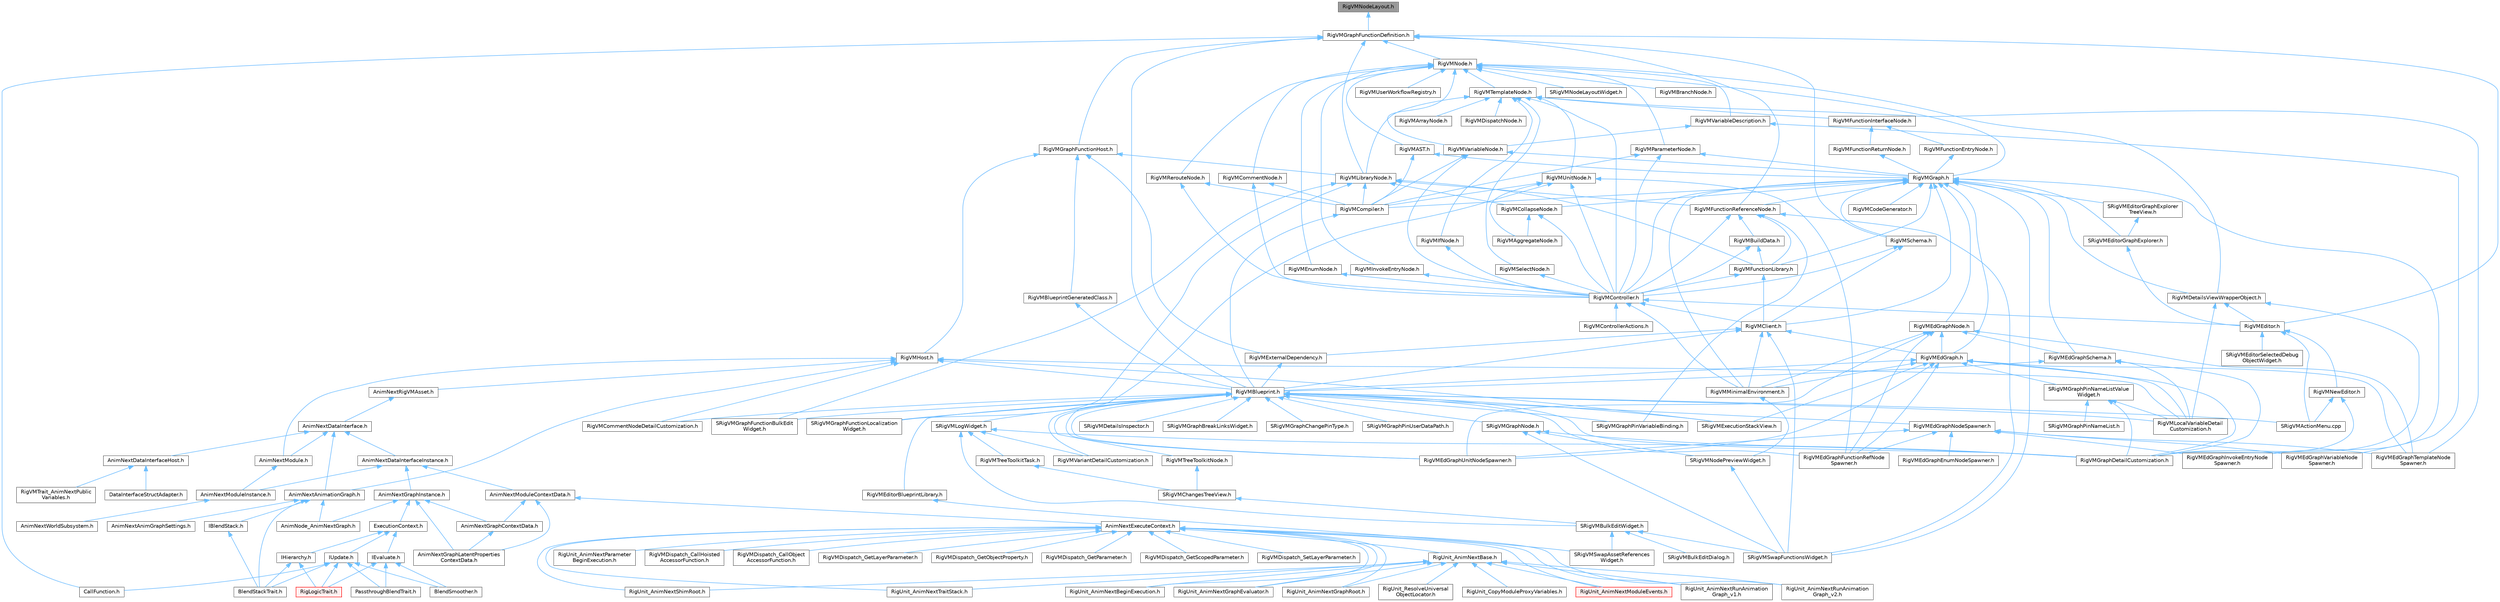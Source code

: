 digraph "RigVMNodeLayout.h"
{
 // INTERACTIVE_SVG=YES
 // LATEX_PDF_SIZE
  bgcolor="transparent";
  edge [fontname=Helvetica,fontsize=10,labelfontname=Helvetica,labelfontsize=10];
  node [fontname=Helvetica,fontsize=10,shape=box,height=0.2,width=0.4];
  Node1 [id="Node000001",label="RigVMNodeLayout.h",height=0.2,width=0.4,color="gray40", fillcolor="grey60", style="filled", fontcolor="black",tooltip=" "];
  Node1 -> Node2 [id="edge1_Node000001_Node000002",dir="back",color="steelblue1",style="solid",tooltip=" "];
  Node2 [id="Node000002",label="RigVMGraphFunctionDefinition.h",height=0.2,width=0.4,color="grey40", fillcolor="white", style="filled",URL="$d1/db1/RigVMGraphFunctionDefinition_8h.html",tooltip=" "];
  Node2 -> Node3 [id="edge2_Node000002_Node000003",dir="back",color="steelblue1",style="solid",tooltip=" "];
  Node3 [id="Node000003",label="CallFunction.h",height=0.2,width=0.4,color="grey40", fillcolor="white", style="filled",URL="$d0/dcd/CallFunction_8h.html",tooltip=" "];
  Node2 -> Node4 [id="edge3_Node000002_Node000004",dir="back",color="steelblue1",style="solid",tooltip=" "];
  Node4 [id="Node000004",label="RigVMBlueprint.h",height=0.2,width=0.4,color="grey40", fillcolor="white", style="filled",URL="$df/d44/RigVMBlueprint_8h.html",tooltip=" "];
  Node4 -> Node5 [id="edge4_Node000004_Node000005",dir="back",color="steelblue1",style="solid",tooltip=" "];
  Node5 [id="Node000005",label="RigVMCommentNodeDetailCustomization.h",height=0.2,width=0.4,color="grey40", fillcolor="white", style="filled",URL="$de/ddb/RigVMCommentNodeDetailCustomization_8h.html",tooltip=" "];
  Node4 -> Node6 [id="edge5_Node000004_Node000006",dir="back",color="steelblue1",style="solid",tooltip=" "];
  Node6 [id="Node000006",label="RigVMEdGraphFunctionRefNode\lSpawner.h",height=0.2,width=0.4,color="grey40", fillcolor="white", style="filled",URL="$d3/d16/RigVMEdGraphFunctionRefNodeSpawner_8h.html",tooltip=" "];
  Node4 -> Node7 [id="edge6_Node000004_Node000007",dir="back",color="steelblue1",style="solid",tooltip=" "];
  Node7 [id="Node000007",label="RigVMEdGraphNodeSpawner.h",height=0.2,width=0.4,color="grey40", fillcolor="white", style="filled",URL="$d4/d8b/RigVMEdGraphNodeSpawner_8h.html",tooltip=" "];
  Node7 -> Node8 [id="edge7_Node000007_Node000008",dir="back",color="steelblue1",style="solid",tooltip=" "];
  Node8 [id="Node000008",label="RigVMEdGraphEnumNodeSpawner.h",height=0.2,width=0.4,color="grey40", fillcolor="white", style="filled",URL="$d3/dfd/RigVMEdGraphEnumNodeSpawner_8h.html",tooltip=" "];
  Node7 -> Node6 [id="edge8_Node000007_Node000006",dir="back",color="steelblue1",style="solid",tooltip=" "];
  Node7 -> Node9 [id="edge9_Node000007_Node000009",dir="back",color="steelblue1",style="solid",tooltip=" "];
  Node9 [id="Node000009",label="RigVMEdGraphInvokeEntryNode\lSpawner.h",height=0.2,width=0.4,color="grey40", fillcolor="white", style="filled",URL="$d9/de6/RigVMEdGraphInvokeEntryNodeSpawner_8h.html",tooltip=" "];
  Node7 -> Node10 [id="edge10_Node000007_Node000010",dir="back",color="steelblue1",style="solid",tooltip=" "];
  Node10 [id="Node000010",label="RigVMEdGraphTemplateNode\lSpawner.h",height=0.2,width=0.4,color="grey40", fillcolor="white", style="filled",URL="$d9/d6c/RigVMEdGraphTemplateNodeSpawner_8h.html",tooltip=" "];
  Node7 -> Node11 [id="edge11_Node000007_Node000011",dir="back",color="steelblue1",style="solid",tooltip=" "];
  Node11 [id="Node000011",label="RigVMEdGraphUnitNodeSpawner.h",height=0.2,width=0.4,color="grey40", fillcolor="white", style="filled",URL="$d3/d6b/RigVMEdGraphUnitNodeSpawner_8h.html",tooltip=" "];
  Node7 -> Node12 [id="edge12_Node000007_Node000012",dir="back",color="steelblue1",style="solid",tooltip=" "];
  Node12 [id="Node000012",label="RigVMEdGraphVariableNode\lSpawner.h",height=0.2,width=0.4,color="grey40", fillcolor="white", style="filled",URL="$d0/d83/RigVMEdGraphVariableNodeSpawner_8h.html",tooltip=" "];
  Node4 -> Node11 [id="edge13_Node000004_Node000011",dir="back",color="steelblue1",style="solid",tooltip=" "];
  Node4 -> Node13 [id="edge14_Node000004_Node000013",dir="back",color="steelblue1",style="solid",tooltip=" "];
  Node13 [id="Node000013",label="RigVMEditorBlueprintLibrary.h",height=0.2,width=0.4,color="grey40", fillcolor="white", style="filled",URL="$d9/d31/RigVMEditorBlueprintLibrary_8h.html",tooltip=" "];
  Node13 -> Node14 [id="edge15_Node000013_Node000014",dir="back",color="steelblue1",style="solid",tooltip=" "];
  Node14 [id="Node000014",label="SRigVMSwapAssetReferences\lWidget.h",height=0.2,width=0.4,color="grey40", fillcolor="white", style="filled",URL="$db/d3f/SRigVMSwapAssetReferencesWidget_8h.html",tooltip=" "];
  Node4 -> Node15 [id="edge16_Node000004_Node000015",dir="back",color="steelblue1",style="solid",tooltip=" "];
  Node15 [id="Node000015",label="RigVMGraphDetailCustomization.h",height=0.2,width=0.4,color="grey40", fillcolor="white", style="filled",URL="$da/d8c/RigVMGraphDetailCustomization_8h.html",tooltip=" "];
  Node4 -> Node16 [id="edge17_Node000004_Node000016",dir="back",color="steelblue1",style="solid",tooltip=" "];
  Node16 [id="Node000016",label="RigVMLocalVariableDetail\lCustomization.h",height=0.2,width=0.4,color="grey40", fillcolor="white", style="filled",URL="$de/de8/RigVMLocalVariableDetailCustomization_8h.html",tooltip=" "];
  Node4 -> Node17 [id="edge18_Node000004_Node000017",dir="back",color="steelblue1",style="solid",tooltip=" "];
  Node17 [id="Node000017",label="RigVMTreeToolkitNode.h",height=0.2,width=0.4,color="grey40", fillcolor="white", style="filled",URL="$dc/d84/RigVMTreeToolkitNode_8h.html",tooltip=" "];
  Node17 -> Node18 [id="edge19_Node000017_Node000018",dir="back",color="steelblue1",style="solid",tooltip=" "];
  Node18 [id="Node000018",label="SRigVMChangesTreeView.h",height=0.2,width=0.4,color="grey40", fillcolor="white", style="filled",URL="$dd/d83/SRigVMChangesTreeView_8h.html",tooltip=" "];
  Node18 -> Node19 [id="edge20_Node000018_Node000019",dir="back",color="steelblue1",style="solid",tooltip=" "];
  Node19 [id="Node000019",label="SRigVMBulkEditWidget.h",height=0.2,width=0.4,color="grey40", fillcolor="white", style="filled",URL="$d7/dab/SRigVMBulkEditWidget_8h.html",tooltip=" "];
  Node19 -> Node20 [id="edge21_Node000019_Node000020",dir="back",color="steelblue1",style="solid",tooltip=" "];
  Node20 [id="Node000020",label="SRigVMBulkEditDialog.h",height=0.2,width=0.4,color="grey40", fillcolor="white", style="filled",URL="$dd/d89/SRigVMBulkEditDialog_8h.html",tooltip=" "];
  Node19 -> Node14 [id="edge22_Node000019_Node000014",dir="back",color="steelblue1",style="solid",tooltip=" "];
  Node19 -> Node21 [id="edge23_Node000019_Node000021",dir="back",color="steelblue1",style="solid",tooltip=" "];
  Node21 [id="Node000021",label="SRigVMSwapFunctionsWidget.h",height=0.2,width=0.4,color="grey40", fillcolor="white", style="filled",URL="$d0/da2/SRigVMSwapFunctionsWidget_8h.html",tooltip=" "];
  Node4 -> Node22 [id="edge24_Node000004_Node000022",dir="back",color="steelblue1",style="solid",tooltip=" "];
  Node22 [id="Node000022",label="RigVMVariantDetailCustomization.h",height=0.2,width=0.4,color="grey40", fillcolor="white", style="filled",URL="$d2/db8/RigVMVariantDetailCustomization_8h.html",tooltip=" "];
  Node4 -> Node23 [id="edge25_Node000004_Node000023",dir="back",color="steelblue1",style="solid",tooltip=" "];
  Node23 [id="Node000023",label="SRigVMActionMenu.cpp",height=0.2,width=0.4,color="grey40", fillcolor="white", style="filled",URL="$dc/d4c/SRigVMActionMenu_8cpp.html",tooltip=" "];
  Node4 -> Node24 [id="edge26_Node000004_Node000024",dir="back",color="steelblue1",style="solid",tooltip=" "];
  Node24 [id="Node000024",label="SRigVMDetailsInspector.h",height=0.2,width=0.4,color="grey40", fillcolor="white", style="filled",URL="$df/dfb/SRigVMDetailsInspector_8h.html",tooltip=" "];
  Node4 -> Node25 [id="edge27_Node000004_Node000025",dir="back",color="steelblue1",style="solid",tooltip=" "];
  Node25 [id="Node000025",label="SRigVMExecutionStackView.h",height=0.2,width=0.4,color="grey40", fillcolor="white", style="filled",URL="$d9/d2b/SRigVMExecutionStackView_8h.html",tooltip=" "];
  Node4 -> Node26 [id="edge28_Node000004_Node000026",dir="back",color="steelblue1",style="solid",tooltip=" "];
  Node26 [id="Node000026",label="SRigVMGraphBreakLinksWidget.h",height=0.2,width=0.4,color="grey40", fillcolor="white", style="filled",URL="$d8/d4a/SRigVMGraphBreakLinksWidget_8h.html",tooltip=" "];
  Node4 -> Node27 [id="edge29_Node000004_Node000027",dir="back",color="steelblue1",style="solid",tooltip=" "];
  Node27 [id="Node000027",label="SRigVMGraphChangePinType.h",height=0.2,width=0.4,color="grey40", fillcolor="white", style="filled",URL="$d4/da7/SRigVMGraphChangePinType_8h.html",tooltip=" "];
  Node4 -> Node28 [id="edge30_Node000004_Node000028",dir="back",color="steelblue1",style="solid",tooltip=" "];
  Node28 [id="Node000028",label="SRigVMGraphFunctionBulkEdit\lWidget.h",height=0.2,width=0.4,color="grey40", fillcolor="white", style="filled",URL="$db/dbf/SRigVMGraphFunctionBulkEditWidget_8h.html",tooltip=" "];
  Node4 -> Node29 [id="edge31_Node000004_Node000029",dir="back",color="steelblue1",style="solid",tooltip=" "];
  Node29 [id="Node000029",label="SRigVMGraphFunctionLocalization\lWidget.h",height=0.2,width=0.4,color="grey40", fillcolor="white", style="filled",URL="$dd/d59/SRigVMGraphFunctionLocalizationWidget_8h.html",tooltip=" "];
  Node4 -> Node30 [id="edge32_Node000004_Node000030",dir="back",color="steelblue1",style="solid",tooltip=" "];
  Node30 [id="Node000030",label="SRigVMGraphNode.h",height=0.2,width=0.4,color="grey40", fillcolor="white", style="filled",URL="$d0/d1e/SRigVMGraphNode_8h.html",tooltip=" "];
  Node30 -> Node15 [id="edge33_Node000030_Node000015",dir="back",color="steelblue1",style="solid",tooltip=" "];
  Node30 -> Node31 [id="edge34_Node000030_Node000031",dir="back",color="steelblue1",style="solid",tooltip=" "];
  Node31 [id="Node000031",label="SRigVMNodePreviewWidget.h",height=0.2,width=0.4,color="grey40", fillcolor="white", style="filled",URL="$d5/d72/SRigVMNodePreviewWidget_8h.html",tooltip=" "];
  Node31 -> Node21 [id="edge35_Node000031_Node000021",dir="back",color="steelblue1",style="solid",tooltip=" "];
  Node30 -> Node21 [id="edge36_Node000030_Node000021",dir="back",color="steelblue1",style="solid",tooltip=" "];
  Node4 -> Node32 [id="edge37_Node000004_Node000032",dir="back",color="steelblue1",style="solid",tooltip=" "];
  Node32 [id="Node000032",label="SRigVMGraphPinUserDataPath.h",height=0.2,width=0.4,color="grey40", fillcolor="white", style="filled",URL="$d5/d31/SRigVMGraphPinUserDataPath_8h.html",tooltip=" "];
  Node4 -> Node33 [id="edge38_Node000004_Node000033",dir="back",color="steelblue1",style="solid",tooltip=" "];
  Node33 [id="Node000033",label="SRigVMGraphPinVariableBinding.h",height=0.2,width=0.4,color="grey40", fillcolor="white", style="filled",URL="$db/dca/SRigVMGraphPinVariableBinding_8h.html",tooltip=" "];
  Node4 -> Node34 [id="edge39_Node000004_Node000034",dir="back",color="steelblue1",style="solid",tooltip=" "];
  Node34 [id="Node000034",label="SRigVMLogWidget.h",height=0.2,width=0.4,color="grey40", fillcolor="white", style="filled",URL="$d9/dab/SRigVMLogWidget_8h.html",tooltip=" "];
  Node34 -> Node15 [id="edge40_Node000034_Node000015",dir="back",color="steelblue1",style="solid",tooltip=" "];
  Node34 -> Node35 [id="edge41_Node000034_Node000035",dir="back",color="steelblue1",style="solid",tooltip=" "];
  Node35 [id="Node000035",label="RigVMTreeToolkitTask.h",height=0.2,width=0.4,color="grey40", fillcolor="white", style="filled",URL="$d1/dd5/RigVMTreeToolkitTask_8h.html",tooltip=" "];
  Node35 -> Node18 [id="edge42_Node000035_Node000018",dir="back",color="steelblue1",style="solid",tooltip=" "];
  Node34 -> Node22 [id="edge43_Node000034_Node000022",dir="back",color="steelblue1",style="solid",tooltip=" "];
  Node34 -> Node19 [id="edge44_Node000034_Node000019",dir="back",color="steelblue1",style="solid",tooltip=" "];
  Node2 -> Node36 [id="edge45_Node000002_Node000036",dir="back",color="steelblue1",style="solid",tooltip=" "];
  Node36 [id="Node000036",label="RigVMEditor.h",height=0.2,width=0.4,color="grey40", fillcolor="white", style="filled",URL="$d3/d13/RigVMEditor_8h.html",tooltip=" "];
  Node36 -> Node37 [id="edge46_Node000036_Node000037",dir="back",color="steelblue1",style="solid",tooltip=" "];
  Node37 [id="Node000037",label="RigVMNewEditor.h",height=0.2,width=0.4,color="grey40", fillcolor="white", style="filled",URL="$df/dd1/RigVMNewEditor_8h.html",tooltip=" "];
  Node37 -> Node15 [id="edge47_Node000037_Node000015",dir="back",color="steelblue1",style="solid",tooltip=" "];
  Node37 -> Node23 [id="edge48_Node000037_Node000023",dir="back",color="steelblue1",style="solid",tooltip=" "];
  Node36 -> Node23 [id="edge49_Node000036_Node000023",dir="back",color="steelblue1",style="solid",tooltip=" "];
  Node36 -> Node38 [id="edge50_Node000036_Node000038",dir="back",color="steelblue1",style="solid",tooltip=" "];
  Node38 [id="Node000038",label="SRigVMEditorSelectedDebug\lObjectWidget.h",height=0.2,width=0.4,color="grey40", fillcolor="white", style="filled",URL="$d9/dcd/SRigVMEditorSelectedDebugObjectWidget_8h.html",tooltip=" "];
  Node2 -> Node39 [id="edge51_Node000002_Node000039",dir="back",color="steelblue1",style="solid",tooltip=" "];
  Node39 [id="Node000039",label="RigVMFunctionReferenceNode.h",height=0.2,width=0.4,color="grey40", fillcolor="white", style="filled",URL="$d8/dae/RigVMFunctionReferenceNode_8h.html",tooltip=" "];
  Node39 -> Node40 [id="edge52_Node000039_Node000040",dir="back",color="steelblue1",style="solid",tooltip=" "];
  Node40 [id="Node000040",label="RigVMBuildData.h",height=0.2,width=0.4,color="grey40", fillcolor="white", style="filled",URL="$df/d5a/RigVMBuildData_8h.html",tooltip=" "];
  Node40 -> Node41 [id="edge53_Node000040_Node000041",dir="back",color="steelblue1",style="solid",tooltip=" "];
  Node41 [id="Node000041",label="RigVMController.h",height=0.2,width=0.4,color="grey40", fillcolor="white", style="filled",URL="$da/d1e/RigVMController_8h.html",tooltip=" "];
  Node41 -> Node42 [id="edge54_Node000041_Node000042",dir="back",color="steelblue1",style="solid",tooltip=" "];
  Node42 [id="Node000042",label="RigVMClient.h",height=0.2,width=0.4,color="grey40", fillcolor="white", style="filled",URL="$db/d93/RigVMClient_8h.html",tooltip=" "];
  Node42 -> Node4 [id="edge55_Node000042_Node000004",dir="back",color="steelblue1",style="solid",tooltip=" "];
  Node42 -> Node43 [id="edge56_Node000042_Node000043",dir="back",color="steelblue1",style="solid",tooltip=" "];
  Node43 [id="Node000043",label="RigVMEdGraph.h",height=0.2,width=0.4,color="grey40", fillcolor="white", style="filled",URL="$d9/d8c/RigVMEdGraph_8h.html",tooltip=" "];
  Node43 -> Node4 [id="edge57_Node000043_Node000004",dir="back",color="steelblue1",style="solid",tooltip=" "];
  Node43 -> Node6 [id="edge58_Node000043_Node000006",dir="back",color="steelblue1",style="solid",tooltip=" "];
  Node43 -> Node10 [id="edge59_Node000043_Node000010",dir="back",color="steelblue1",style="solid",tooltip=" "];
  Node43 -> Node11 [id="edge60_Node000043_Node000011",dir="back",color="steelblue1",style="solid",tooltip=" "];
  Node43 -> Node15 [id="edge61_Node000043_Node000015",dir="back",color="steelblue1",style="solid",tooltip=" "];
  Node43 -> Node16 [id="edge62_Node000043_Node000016",dir="back",color="steelblue1",style="solid",tooltip=" "];
  Node43 -> Node44 [id="edge63_Node000043_Node000044",dir="back",color="steelblue1",style="solid",tooltip=" "];
  Node44 [id="Node000044",label="RigVMMinimalEnvironment.h",height=0.2,width=0.4,color="grey40", fillcolor="white", style="filled",URL="$d4/d4a/RigVMMinimalEnvironment_8h.html",tooltip=" "];
  Node44 -> Node31 [id="edge64_Node000044_Node000031",dir="back",color="steelblue1",style="solid",tooltip=" "];
  Node43 -> Node25 [id="edge65_Node000043_Node000025",dir="back",color="steelblue1",style="solid",tooltip=" "];
  Node43 -> Node45 [id="edge66_Node000043_Node000045",dir="back",color="steelblue1",style="solid",tooltip=" "];
  Node45 [id="Node000045",label="SRigVMGraphPinNameListValue\lWidget.h",height=0.2,width=0.4,color="grey40", fillcolor="white", style="filled",URL="$dc/dac/SRigVMGraphPinNameListValueWidget_8h.html",tooltip=" "];
  Node45 -> Node15 [id="edge67_Node000045_Node000015",dir="back",color="steelblue1",style="solid",tooltip=" "];
  Node45 -> Node16 [id="edge68_Node000045_Node000016",dir="back",color="steelblue1",style="solid",tooltip=" "];
  Node45 -> Node46 [id="edge69_Node000045_Node000046",dir="back",color="steelblue1",style="solid",tooltip=" "];
  Node46 [id="Node000046",label="SRigVMGraphPinNameList.h",height=0.2,width=0.4,color="grey40", fillcolor="white", style="filled",URL="$d7/dfc/SRigVMGraphPinNameList_8h.html",tooltip=" "];
  Node42 -> Node47 [id="edge70_Node000042_Node000047",dir="back",color="steelblue1",style="solid",tooltip=" "];
  Node47 [id="Node000047",label="RigVMExternalDependency.h",height=0.2,width=0.4,color="grey40", fillcolor="white", style="filled",URL="$d2/d83/RigVMExternalDependency_8h.html",tooltip=" "];
  Node47 -> Node4 [id="edge71_Node000047_Node000004",dir="back",color="steelblue1",style="solid",tooltip=" "];
  Node42 -> Node44 [id="edge72_Node000042_Node000044",dir="back",color="steelblue1",style="solid",tooltip=" "];
  Node42 -> Node21 [id="edge73_Node000042_Node000021",dir="back",color="steelblue1",style="solid",tooltip=" "];
  Node41 -> Node48 [id="edge74_Node000041_Node000048",dir="back",color="steelblue1",style="solid",tooltip=" "];
  Node48 [id="Node000048",label="RigVMControllerActions.h",height=0.2,width=0.4,color="grey40", fillcolor="white", style="filled",URL="$d3/dc4/RigVMControllerActions_8h.html",tooltip=" "];
  Node41 -> Node36 [id="edge75_Node000041_Node000036",dir="back",color="steelblue1",style="solid",tooltip=" "];
  Node41 -> Node44 [id="edge76_Node000041_Node000044",dir="back",color="steelblue1",style="solid",tooltip=" "];
  Node40 -> Node49 [id="edge77_Node000040_Node000049",dir="back",color="steelblue1",style="solid",tooltip=" "];
  Node49 [id="Node000049",label="RigVMFunctionLibrary.h",height=0.2,width=0.4,color="grey40", fillcolor="white", style="filled",URL="$da/d39/RigVMFunctionLibrary_8h.html",tooltip=" "];
  Node49 -> Node42 [id="edge78_Node000049_Node000042",dir="back",color="steelblue1",style="solid",tooltip=" "];
  Node49 -> Node41 [id="edge79_Node000049_Node000041",dir="back",color="steelblue1",style="solid",tooltip=" "];
  Node39 -> Node41 [id="edge80_Node000039_Node000041",dir="back",color="steelblue1",style="solid",tooltip=" "];
  Node39 -> Node49 [id="edge81_Node000039_Node000049",dir="back",color="steelblue1",style="solid",tooltip=" "];
  Node39 -> Node33 [id="edge82_Node000039_Node000033",dir="back",color="steelblue1",style="solid",tooltip=" "];
  Node39 -> Node21 [id="edge83_Node000039_Node000021",dir="back",color="steelblue1",style="solid",tooltip=" "];
  Node2 -> Node50 [id="edge84_Node000002_Node000050",dir="back",color="steelblue1",style="solid",tooltip=" "];
  Node50 [id="Node000050",label="RigVMGraphFunctionHost.h",height=0.2,width=0.4,color="grey40", fillcolor="white", style="filled",URL="$d9/dd3/RigVMGraphFunctionHost_8h.html",tooltip=" "];
  Node50 -> Node51 [id="edge85_Node000050_Node000051",dir="back",color="steelblue1",style="solid",tooltip=" "];
  Node51 [id="Node000051",label="RigVMBlueprintGeneratedClass.h",height=0.2,width=0.4,color="grey40", fillcolor="white", style="filled",URL="$d4/dec/RigVMBlueprintGeneratedClass_8h.html",tooltip=" "];
  Node51 -> Node4 [id="edge86_Node000051_Node000004",dir="back",color="steelblue1",style="solid",tooltip=" "];
  Node50 -> Node47 [id="edge87_Node000050_Node000047",dir="back",color="steelblue1",style="solid",tooltip=" "];
  Node50 -> Node52 [id="edge88_Node000050_Node000052",dir="back",color="steelblue1",style="solid",tooltip=" "];
  Node52 [id="Node000052",label="RigVMHost.h",height=0.2,width=0.4,color="grey40", fillcolor="white", style="filled",URL="$d5/d04/RigVMHost_8h.html",tooltip=" "];
  Node52 -> Node53 [id="edge89_Node000052_Node000053",dir="back",color="steelblue1",style="solid",tooltip=" "];
  Node53 [id="Node000053",label="AnimNextAnimationGraph.h",height=0.2,width=0.4,color="grey40", fillcolor="white", style="filled",URL="$d4/dc3/AnimNextAnimationGraph_8h.html",tooltip=" "];
  Node53 -> Node54 [id="edge90_Node000053_Node000054",dir="back",color="steelblue1",style="solid",tooltip=" "];
  Node54 [id="Node000054",label="AnimNextAnimGraphSettings.h",height=0.2,width=0.4,color="grey40", fillcolor="white", style="filled",URL="$d9/da8/AnimNextAnimGraphSettings_8h.html",tooltip=" "];
  Node53 -> Node55 [id="edge91_Node000053_Node000055",dir="back",color="steelblue1",style="solid",tooltip=" "];
  Node55 [id="Node000055",label="AnimNode_AnimNextGraph.h",height=0.2,width=0.4,color="grey40", fillcolor="white", style="filled",URL="$d5/d20/AnimNode__AnimNextGraph_8h.html",tooltip=" "];
  Node53 -> Node56 [id="edge92_Node000053_Node000056",dir="back",color="steelblue1",style="solid",tooltip=" "];
  Node56 [id="Node000056",label="BlendStackTrait.h",height=0.2,width=0.4,color="grey40", fillcolor="white", style="filled",URL="$dd/dc9/BlendStackTrait_8h.html",tooltip=" "];
  Node53 -> Node57 [id="edge93_Node000053_Node000057",dir="back",color="steelblue1",style="solid",tooltip=" "];
  Node57 [id="Node000057",label="IBlendStack.h",height=0.2,width=0.4,color="grey40", fillcolor="white", style="filled",URL="$df/d73/IBlendStack_8h.html",tooltip=" "];
  Node57 -> Node56 [id="edge94_Node000057_Node000056",dir="back",color="steelblue1",style="solid",tooltip=" "];
  Node52 -> Node58 [id="edge95_Node000052_Node000058",dir="back",color="steelblue1",style="solid",tooltip=" "];
  Node58 [id="Node000058",label="AnimNextModule.h",height=0.2,width=0.4,color="grey40", fillcolor="white", style="filled",URL="$d1/dac/AnimNextModule_8h.html",tooltip=" "];
  Node58 -> Node59 [id="edge96_Node000058_Node000059",dir="back",color="steelblue1",style="solid",tooltip=" "];
  Node59 [id="Node000059",label="AnimNextModuleInstance.h",height=0.2,width=0.4,color="grey40", fillcolor="white", style="filled",URL="$d7/dbe/AnimNextModuleInstance_8h.html",tooltip=" "];
  Node59 -> Node60 [id="edge97_Node000059_Node000060",dir="back",color="steelblue1",style="solid",tooltip=" "];
  Node60 [id="Node000060",label="AnimNextWorldSubsystem.h",height=0.2,width=0.4,color="grey40", fillcolor="white", style="filled",URL="$df/d2f/AnimNextWorldSubsystem_8h.html",tooltip=" "];
  Node52 -> Node61 [id="edge98_Node000052_Node000061",dir="back",color="steelblue1",style="solid",tooltip=" "];
  Node61 [id="Node000061",label="AnimNextRigVMAsset.h",height=0.2,width=0.4,color="grey40", fillcolor="white", style="filled",URL="$d8/d0c/AnimNextRigVMAsset_8h.html",tooltip=" "];
  Node61 -> Node62 [id="edge99_Node000061_Node000062",dir="back",color="steelblue1",style="solid",tooltip=" "];
  Node62 [id="Node000062",label="AnimNextDataInterface.h",height=0.2,width=0.4,color="grey40", fillcolor="white", style="filled",URL="$d6/d96/AnimNextDataInterface_8h.html",tooltip=" "];
  Node62 -> Node53 [id="edge100_Node000062_Node000053",dir="back",color="steelblue1",style="solid",tooltip=" "];
  Node62 -> Node63 [id="edge101_Node000062_Node000063",dir="back",color="steelblue1",style="solid",tooltip=" "];
  Node63 [id="Node000063",label="AnimNextDataInterfaceHost.h",height=0.2,width=0.4,color="grey40", fillcolor="white", style="filled",URL="$d8/d6b/AnimNextDataInterfaceHost_8h.html",tooltip=" "];
  Node63 -> Node64 [id="edge102_Node000063_Node000064",dir="back",color="steelblue1",style="solid",tooltip=" "];
  Node64 [id="Node000064",label="DataInterfaceStructAdapter.h",height=0.2,width=0.4,color="grey40", fillcolor="white", style="filled",URL="$d9/ded/DataInterfaceStructAdapter_8h.html",tooltip=" "];
  Node63 -> Node65 [id="edge103_Node000063_Node000065",dir="back",color="steelblue1",style="solid",tooltip=" "];
  Node65 [id="Node000065",label="RigVMTrait_AnimNextPublic\lVariables.h",height=0.2,width=0.4,color="grey40", fillcolor="white", style="filled",URL="$d8/d5a/RigVMTrait__AnimNextPublicVariables_8h.html",tooltip=" "];
  Node62 -> Node66 [id="edge104_Node000062_Node000066",dir="back",color="steelblue1",style="solid",tooltip=" "];
  Node66 [id="Node000066",label="AnimNextDataInterfaceInstance.h",height=0.2,width=0.4,color="grey40", fillcolor="white", style="filled",URL="$d4/dc0/AnimNextDataInterfaceInstance_8h.html",tooltip=" "];
  Node66 -> Node67 [id="edge105_Node000066_Node000067",dir="back",color="steelblue1",style="solid",tooltip=" "];
  Node67 [id="Node000067",label="AnimNextGraphInstance.h",height=0.2,width=0.4,color="grey40", fillcolor="white", style="filled",URL="$df/d5e/AnimNextGraphInstance_8h.html",tooltip=" "];
  Node67 -> Node68 [id="edge106_Node000067_Node000068",dir="back",color="steelblue1",style="solid",tooltip=" "];
  Node68 [id="Node000068",label="AnimNextGraphContextData.h",height=0.2,width=0.4,color="grey40", fillcolor="white", style="filled",URL="$d6/d0a/AnimNextGraphContextData_8h.html",tooltip=" "];
  Node68 -> Node69 [id="edge107_Node000068_Node000069",dir="back",color="steelblue1",style="solid",tooltip=" "];
  Node69 [id="Node000069",label="AnimNextGraphLatentProperties\lContextData.h",height=0.2,width=0.4,color="grey40", fillcolor="white", style="filled",URL="$da/d49/AnimNextGraphLatentPropertiesContextData_8h.html",tooltip=" "];
  Node67 -> Node69 [id="edge108_Node000067_Node000069",dir="back",color="steelblue1",style="solid",tooltip=" "];
  Node67 -> Node55 [id="edge109_Node000067_Node000055",dir="back",color="steelblue1",style="solid",tooltip=" "];
  Node67 -> Node70 [id="edge110_Node000067_Node000070",dir="back",color="steelblue1",style="solid",tooltip=" "];
  Node70 [id="Node000070",label="ExecutionContext.h",height=0.2,width=0.4,color="grey40", fillcolor="white", style="filled",URL="$d2/da1/ExecutionContext_8h.html",tooltip=" "];
  Node70 -> Node71 [id="edge111_Node000070_Node000071",dir="back",color="steelblue1",style="solid",tooltip=" "];
  Node71 [id="Node000071",label="IEvaluate.h",height=0.2,width=0.4,color="grey40", fillcolor="white", style="filled",URL="$d8/d35/IEvaluate_8h.html",tooltip=" "];
  Node71 -> Node72 [id="edge112_Node000071_Node000072",dir="back",color="steelblue1",style="solid",tooltip=" "];
  Node72 [id="Node000072",label="BlendSmoother.h",height=0.2,width=0.4,color="grey40", fillcolor="white", style="filled",URL="$d8/d3e/BlendSmoother_8h.html",tooltip=" "];
  Node71 -> Node73 [id="edge113_Node000071_Node000073",dir="back",color="steelblue1",style="solid",tooltip=" "];
  Node73 [id="Node000073",label="PassthroughBlendTrait.h",height=0.2,width=0.4,color="grey40", fillcolor="white", style="filled",URL="$d7/d0b/PassthroughBlendTrait_8h.html",tooltip=" "];
  Node71 -> Node74 [id="edge114_Node000071_Node000074",dir="back",color="steelblue1",style="solid",tooltip=" "];
  Node74 [id="Node000074",label="RigLogicTrait.h",height=0.2,width=0.4,color="red", fillcolor="#FFF0F0", style="filled",URL="$d7/dfd/RigLogicTrait_8h.html",tooltip=" "];
  Node70 -> Node76 [id="edge115_Node000070_Node000076",dir="back",color="steelblue1",style="solid",tooltip=" "];
  Node76 [id="Node000076",label="IHierarchy.h",height=0.2,width=0.4,color="grey40", fillcolor="white", style="filled",URL="$d6/d76/IHierarchy_8h.html",tooltip=" "];
  Node76 -> Node56 [id="edge116_Node000076_Node000056",dir="back",color="steelblue1",style="solid",tooltip=" "];
  Node76 -> Node74 [id="edge117_Node000076_Node000074",dir="back",color="steelblue1",style="solid",tooltip=" "];
  Node70 -> Node77 [id="edge118_Node000070_Node000077",dir="back",color="steelblue1",style="solid",tooltip=" "];
  Node77 [id="Node000077",label="IUpdate.h",height=0.2,width=0.4,color="grey40", fillcolor="white", style="filled",URL="$d9/d18/IUpdate_8h.html",tooltip=" "];
  Node77 -> Node72 [id="edge119_Node000077_Node000072",dir="back",color="steelblue1",style="solid",tooltip=" "];
  Node77 -> Node56 [id="edge120_Node000077_Node000056",dir="back",color="steelblue1",style="solid",tooltip=" "];
  Node77 -> Node3 [id="edge121_Node000077_Node000003",dir="back",color="steelblue1",style="solid",tooltip=" "];
  Node77 -> Node73 [id="edge122_Node000077_Node000073",dir="back",color="steelblue1",style="solid",tooltip=" "];
  Node77 -> Node74 [id="edge123_Node000077_Node000074",dir="back",color="steelblue1",style="solid",tooltip=" "];
  Node66 -> Node78 [id="edge124_Node000066_Node000078",dir="back",color="steelblue1",style="solid",tooltip=" "];
  Node78 [id="Node000078",label="AnimNextModuleContextData.h",height=0.2,width=0.4,color="grey40", fillcolor="white", style="filled",URL="$d8/d3c/AnimNextModuleContextData_8h.html",tooltip=" "];
  Node78 -> Node79 [id="edge125_Node000078_Node000079",dir="back",color="steelblue1",style="solid",tooltip=" "];
  Node79 [id="Node000079",label="AnimNextExecuteContext.h",height=0.2,width=0.4,color="grey40", fillcolor="white", style="filled",URL="$de/da5/AnimNextExecuteContext_8h.html",tooltip=" "];
  Node79 -> Node80 [id="edge126_Node000079_Node000080",dir="back",color="steelblue1",style="solid",tooltip=" "];
  Node80 [id="Node000080",label="RigUnit_AnimNextBase.h",height=0.2,width=0.4,color="grey40", fillcolor="white", style="filled",URL="$df/d32/RigUnit__AnimNextBase_8h.html",tooltip=" "];
  Node80 -> Node81 [id="edge127_Node000080_Node000081",dir="back",color="steelblue1",style="solid",tooltip=" "];
  Node81 [id="Node000081",label="RigUnit_AnimNextBeginExecution.h",height=0.2,width=0.4,color="grey40", fillcolor="white", style="filled",URL="$df/d5a/RigUnit__AnimNextBeginExecution_8h.html",tooltip=" "];
  Node80 -> Node82 [id="edge128_Node000080_Node000082",dir="back",color="steelblue1",style="solid",tooltip=" "];
  Node82 [id="Node000082",label="RigUnit_AnimNextGraphEvaluator.h",height=0.2,width=0.4,color="grey40", fillcolor="white", style="filled",URL="$db/dea/RigUnit__AnimNextGraphEvaluator_8h.html",tooltip=" "];
  Node80 -> Node83 [id="edge129_Node000080_Node000083",dir="back",color="steelblue1",style="solid",tooltip=" "];
  Node83 [id="Node000083",label="RigUnit_AnimNextGraphRoot.h",height=0.2,width=0.4,color="grey40", fillcolor="white", style="filled",URL="$db/db2/RigUnit__AnimNextGraphRoot_8h.html",tooltip=" "];
  Node80 -> Node84 [id="edge130_Node000080_Node000084",dir="back",color="steelblue1",style="solid",tooltip=" "];
  Node84 [id="Node000084",label="RigUnit_AnimNextModuleEvents.h",height=0.2,width=0.4,color="red", fillcolor="#FFF0F0", style="filled",URL="$db/d6a/RigUnit__AnimNextModuleEvents_8h.html",tooltip=" "];
  Node80 -> Node86 [id="edge131_Node000080_Node000086",dir="back",color="steelblue1",style="solid",tooltip=" "];
  Node86 [id="Node000086",label="RigUnit_AnimNextRunAnimation\lGraph_v1.h",height=0.2,width=0.4,color="grey40", fillcolor="white", style="filled",URL="$d1/df7/RigUnit__AnimNextRunAnimationGraph__v1_8h.html",tooltip=" "];
  Node80 -> Node87 [id="edge132_Node000080_Node000087",dir="back",color="steelblue1",style="solid",tooltip=" "];
  Node87 [id="Node000087",label="RigUnit_AnimNextRunAnimation\lGraph_v2.h",height=0.2,width=0.4,color="grey40", fillcolor="white", style="filled",URL="$d6/d84/RigUnit__AnimNextRunAnimationGraph__v2_8h.html",tooltip=" "];
  Node80 -> Node88 [id="edge133_Node000080_Node000088",dir="back",color="steelblue1",style="solid",tooltip=" "];
  Node88 [id="Node000088",label="RigUnit_AnimNextShimRoot.h",height=0.2,width=0.4,color="grey40", fillcolor="white", style="filled",URL="$de/d67/RigUnit__AnimNextShimRoot_8h.html",tooltip=" "];
  Node80 -> Node89 [id="edge134_Node000080_Node000089",dir="back",color="steelblue1",style="solid",tooltip=" "];
  Node89 [id="Node000089",label="RigUnit_AnimNextTraitStack.h",height=0.2,width=0.4,color="grey40", fillcolor="white", style="filled",URL="$d0/d14/RigUnit__AnimNextTraitStack_8h.html",tooltip=" "];
  Node80 -> Node90 [id="edge135_Node000080_Node000090",dir="back",color="steelblue1",style="solid",tooltip=" "];
  Node90 [id="Node000090",label="RigUnit_CopyModuleProxyVariables.h",height=0.2,width=0.4,color="grey40", fillcolor="white", style="filled",URL="$d8/d2f/RigUnit__CopyModuleProxyVariables_8h.html",tooltip=" "];
  Node80 -> Node91 [id="edge136_Node000080_Node000091",dir="back",color="steelblue1",style="solid",tooltip=" "];
  Node91 [id="Node000091",label="RigUnit_ResolveUniversal\lObjectLocator.h",height=0.2,width=0.4,color="grey40", fillcolor="white", style="filled",URL="$d2/d10/RigUnit__ResolveUniversalObjectLocator_8h.html",tooltip=" "];
  Node79 -> Node81 [id="edge137_Node000079_Node000081",dir="back",color="steelblue1",style="solid",tooltip=" "];
  Node79 -> Node82 [id="edge138_Node000079_Node000082",dir="back",color="steelblue1",style="solid",tooltip=" "];
  Node79 -> Node83 [id="edge139_Node000079_Node000083",dir="back",color="steelblue1",style="solid",tooltip=" "];
  Node79 -> Node84 [id="edge140_Node000079_Node000084",dir="back",color="steelblue1",style="solid",tooltip=" "];
  Node79 -> Node92 [id="edge141_Node000079_Node000092",dir="back",color="steelblue1",style="solid",tooltip=" "];
  Node92 [id="Node000092",label="RigUnit_AnimNextParameter\lBeginExecution.h",height=0.2,width=0.4,color="grey40", fillcolor="white", style="filled",URL="$df/d50/RigUnit__AnimNextParameterBeginExecution_8h.html",tooltip=" "];
  Node79 -> Node86 [id="edge142_Node000079_Node000086",dir="back",color="steelblue1",style="solid",tooltip=" "];
  Node79 -> Node87 [id="edge143_Node000079_Node000087",dir="back",color="steelblue1",style="solid",tooltip=" "];
  Node79 -> Node88 [id="edge144_Node000079_Node000088",dir="back",color="steelblue1",style="solid",tooltip=" "];
  Node79 -> Node89 [id="edge145_Node000079_Node000089",dir="back",color="steelblue1",style="solid",tooltip=" "];
  Node79 -> Node93 [id="edge146_Node000079_Node000093",dir="back",color="steelblue1",style="solid",tooltip=" "];
  Node93 [id="Node000093",label="RigVMDispatch_CallHoisted\lAccessorFunction.h",height=0.2,width=0.4,color="grey40", fillcolor="white", style="filled",URL="$d1/d9e/RigVMDispatch__CallHoistedAccessorFunction_8h.html",tooltip=" "];
  Node79 -> Node94 [id="edge147_Node000079_Node000094",dir="back",color="steelblue1",style="solid",tooltip=" "];
  Node94 [id="Node000094",label="RigVMDispatch_CallObject\lAccessorFunction.h",height=0.2,width=0.4,color="grey40", fillcolor="white", style="filled",URL="$de/da6/RigVMDispatch__CallObjectAccessorFunction_8h.html",tooltip=" "];
  Node79 -> Node95 [id="edge148_Node000079_Node000095",dir="back",color="steelblue1",style="solid",tooltip=" "];
  Node95 [id="Node000095",label="RigVMDispatch_GetLayerParameter.h",height=0.2,width=0.4,color="grey40", fillcolor="white", style="filled",URL="$d1/dad/RigVMDispatch__GetLayerParameter_8h.html",tooltip=" "];
  Node79 -> Node96 [id="edge149_Node000079_Node000096",dir="back",color="steelblue1",style="solid",tooltip=" "];
  Node96 [id="Node000096",label="RigVMDispatch_GetObjectProperty.h",height=0.2,width=0.4,color="grey40", fillcolor="white", style="filled",URL="$d3/d6d/RigVMDispatch__GetObjectProperty_8h.html",tooltip=" "];
  Node79 -> Node97 [id="edge150_Node000079_Node000097",dir="back",color="steelblue1",style="solid",tooltip=" "];
  Node97 [id="Node000097",label="RigVMDispatch_GetParameter.h",height=0.2,width=0.4,color="grey40", fillcolor="white", style="filled",URL="$dd/d34/RigVMDispatch__GetParameter_8h.html",tooltip=" "];
  Node79 -> Node98 [id="edge151_Node000079_Node000098",dir="back",color="steelblue1",style="solid",tooltip=" "];
  Node98 [id="Node000098",label="RigVMDispatch_GetScopedParameter.h",height=0.2,width=0.4,color="grey40", fillcolor="white", style="filled",URL="$d0/dc7/RigVMDispatch__GetScopedParameter_8h.html",tooltip=" "];
  Node79 -> Node99 [id="edge152_Node000079_Node000099",dir="back",color="steelblue1",style="solid",tooltip=" "];
  Node99 [id="Node000099",label="RigVMDispatch_SetLayerParameter.h",height=0.2,width=0.4,color="grey40", fillcolor="white", style="filled",URL="$d8/de9/RigVMDispatch__SetLayerParameter_8h.html",tooltip=" "];
  Node78 -> Node68 [id="edge153_Node000078_Node000068",dir="back",color="steelblue1",style="solid",tooltip=" "];
  Node78 -> Node69 [id="edge154_Node000078_Node000069",dir="back",color="steelblue1",style="solid",tooltip=" "];
  Node66 -> Node59 [id="edge155_Node000066_Node000059",dir="back",color="steelblue1",style="solid",tooltip=" "];
  Node62 -> Node58 [id="edge156_Node000062_Node000058",dir="back",color="steelblue1",style="solid",tooltip=" "];
  Node52 -> Node4 [id="edge157_Node000052_Node000004",dir="back",color="steelblue1",style="solid",tooltip=" "];
  Node52 -> Node5 [id="edge158_Node000052_Node000005",dir="back",color="steelblue1",style="solid",tooltip=" "];
  Node52 -> Node16 [id="edge159_Node000052_Node000016",dir="back",color="steelblue1",style="solid",tooltip=" "];
  Node52 -> Node25 [id="edge160_Node000052_Node000025",dir="back",color="steelblue1",style="solid",tooltip=" "];
  Node50 -> Node100 [id="edge161_Node000050_Node000100",dir="back",color="steelblue1",style="solid",tooltip=" "];
  Node100 [id="Node000100",label="RigVMLibraryNode.h",height=0.2,width=0.4,color="grey40", fillcolor="white", style="filled",URL="$d5/dfd/RigVMLibraryNode_8h.html",tooltip=" "];
  Node100 -> Node101 [id="edge162_Node000100_Node000101",dir="back",color="steelblue1",style="solid",tooltip=" "];
  Node101 [id="Node000101",label="RigVMCollapseNode.h",height=0.2,width=0.4,color="grey40", fillcolor="white", style="filled",URL="$d1/d95/RigVMCollapseNode_8h.html",tooltip=" "];
  Node101 -> Node102 [id="edge163_Node000101_Node000102",dir="back",color="steelblue1",style="solid",tooltip=" "];
  Node102 [id="Node000102",label="RigVMAggregateNode.h",height=0.2,width=0.4,color="grey40", fillcolor="white", style="filled",URL="$d7/d89/RigVMAggregateNode_8h.html",tooltip=" "];
  Node101 -> Node41 [id="edge164_Node000101_Node000041",dir="back",color="steelblue1",style="solid",tooltip=" "];
  Node100 -> Node103 [id="edge165_Node000100_Node000103",dir="back",color="steelblue1",style="solid",tooltip=" "];
  Node103 [id="Node000103",label="RigVMCompiler.h",height=0.2,width=0.4,color="grey40", fillcolor="white", style="filled",URL="$d7/d63/RigVMCompiler_8h.html",tooltip=" "];
  Node103 -> Node4 [id="edge166_Node000103_Node000004",dir="back",color="steelblue1",style="solid",tooltip=" "];
  Node100 -> Node49 [id="edge167_Node000100_Node000049",dir="back",color="steelblue1",style="solid",tooltip=" "];
  Node100 -> Node39 [id="edge168_Node000100_Node000039",dir="back",color="steelblue1",style="solid",tooltip=" "];
  Node100 -> Node28 [id="edge169_Node000100_Node000028",dir="back",color="steelblue1",style="solid",tooltip=" "];
  Node100 -> Node29 [id="edge170_Node000100_Node000029",dir="back",color="steelblue1",style="solid",tooltip=" "];
  Node2 -> Node100 [id="edge171_Node000002_Node000100",dir="back",color="steelblue1",style="solid",tooltip=" "];
  Node2 -> Node104 [id="edge172_Node000002_Node000104",dir="back",color="steelblue1",style="solid",tooltip=" "];
  Node104 [id="Node000104",label="RigVMNode.h",height=0.2,width=0.4,color="grey40", fillcolor="white", style="filled",URL="$df/d31/RigVMNode_8h.html",tooltip=" "];
  Node104 -> Node105 [id="edge173_Node000104_Node000105",dir="back",color="steelblue1",style="solid",tooltip=" "];
  Node105 [id="Node000105",label="RigVMAST.h",height=0.2,width=0.4,color="grey40", fillcolor="white", style="filled",URL="$d9/d6d/RigVMAST_8h.html",tooltip=" "];
  Node105 -> Node103 [id="edge174_Node000105_Node000103",dir="back",color="steelblue1",style="solid",tooltip=" "];
  Node105 -> Node106 [id="edge175_Node000105_Node000106",dir="back",color="steelblue1",style="solid",tooltip=" "];
  Node106 [id="Node000106",label="RigVMGraph.h",height=0.2,width=0.4,color="grey40", fillcolor="white", style="filled",URL="$d7/dfd/RigVMGraph_8h.html",tooltip=" "];
  Node106 -> Node42 [id="edge176_Node000106_Node000042",dir="back",color="steelblue1",style="solid",tooltip=" "];
  Node106 -> Node107 [id="edge177_Node000106_Node000107",dir="back",color="steelblue1",style="solid",tooltip=" "];
  Node107 [id="Node000107",label="RigVMCodeGenerator.h",height=0.2,width=0.4,color="grey40", fillcolor="white", style="filled",URL="$d4/d2b/RigVMCodeGenerator_8h.html",tooltip=" "];
  Node106 -> Node101 [id="edge178_Node000106_Node000101",dir="back",color="steelblue1",style="solid",tooltip=" "];
  Node106 -> Node103 [id="edge179_Node000106_Node000103",dir="back",color="steelblue1",style="solid",tooltip=" "];
  Node106 -> Node41 [id="edge180_Node000106_Node000041",dir="back",color="steelblue1",style="solid",tooltip=" "];
  Node106 -> Node108 [id="edge181_Node000106_Node000108",dir="back",color="steelblue1",style="solid",tooltip=" "];
  Node108 [id="Node000108",label="RigVMDetailsViewWrapperObject.h",height=0.2,width=0.4,color="grey40", fillcolor="white", style="filled",URL="$dd/d41/RigVMDetailsViewWrapperObject_8h.html",tooltip=" "];
  Node108 -> Node36 [id="edge182_Node000108_Node000036",dir="back",color="steelblue1",style="solid",tooltip=" "];
  Node108 -> Node15 [id="edge183_Node000108_Node000015",dir="back",color="steelblue1",style="solid",tooltip=" "];
  Node108 -> Node16 [id="edge184_Node000108_Node000016",dir="back",color="steelblue1",style="solid",tooltip=" "];
  Node106 -> Node43 [id="edge185_Node000106_Node000043",dir="back",color="steelblue1",style="solid",tooltip=" "];
  Node106 -> Node9 [id="edge186_Node000106_Node000009",dir="back",color="steelblue1",style="solid",tooltip=" "];
  Node106 -> Node109 [id="edge187_Node000106_Node000109",dir="back",color="steelblue1",style="solid",tooltip=" "];
  Node109 [id="Node000109",label="RigVMEdGraphNode.h",height=0.2,width=0.4,color="grey40", fillcolor="white", style="filled",URL="$d8/dcd/RigVMEdGraphNode_8h.html",tooltip=" "];
  Node109 -> Node43 [id="edge188_Node000109_Node000043",dir="back",color="steelblue1",style="solid",tooltip=" "];
  Node109 -> Node6 [id="edge189_Node000109_Node000006",dir="back",color="steelblue1",style="solid",tooltip=" "];
  Node109 -> Node110 [id="edge190_Node000109_Node000110",dir="back",color="steelblue1",style="solid",tooltip=" "];
  Node110 [id="Node000110",label="RigVMEdGraphSchema.h",height=0.2,width=0.4,color="grey40", fillcolor="white", style="filled",URL="$dc/de3/RigVMEdGraphSchema_8h.html",tooltip=" "];
  Node110 -> Node4 [id="edge191_Node000110_Node000004",dir="back",color="steelblue1",style="solid",tooltip=" "];
  Node110 -> Node15 [id="edge192_Node000110_Node000015",dir="back",color="steelblue1",style="solid",tooltip=" "];
  Node110 -> Node16 [id="edge193_Node000110_Node000016",dir="back",color="steelblue1",style="solid",tooltip=" "];
  Node109 -> Node10 [id="edge194_Node000109_Node000010",dir="back",color="steelblue1",style="solid",tooltip=" "];
  Node109 -> Node11 [id="edge195_Node000109_Node000011",dir="back",color="steelblue1",style="solid",tooltip=" "];
  Node109 -> Node44 [id="edge196_Node000109_Node000044",dir="back",color="steelblue1",style="solid",tooltip=" "];
  Node106 -> Node110 [id="edge197_Node000106_Node000110",dir="back",color="steelblue1",style="solid",tooltip=" "];
  Node106 -> Node49 [id="edge198_Node000106_Node000049",dir="back",color="steelblue1",style="solid",tooltip=" "];
  Node106 -> Node39 [id="edge199_Node000106_Node000039",dir="back",color="steelblue1",style="solid",tooltip=" "];
  Node106 -> Node44 [id="edge200_Node000106_Node000044",dir="back",color="steelblue1",style="solid",tooltip=" "];
  Node106 -> Node111 [id="edge201_Node000106_Node000111",dir="back",color="steelblue1",style="solid",tooltip=" "];
  Node111 [id="Node000111",label="RigVMSchema.h",height=0.2,width=0.4,color="grey40", fillcolor="white", style="filled",URL="$d7/dc2/RigVMSchema_8h.html",tooltip=" "];
  Node111 -> Node42 [id="edge202_Node000111_Node000042",dir="back",color="steelblue1",style="solid",tooltip=" "];
  Node111 -> Node41 [id="edge203_Node000111_Node000041",dir="back",color="steelblue1",style="solid",tooltip=" "];
  Node106 -> Node112 [id="edge204_Node000106_Node000112",dir="back",color="steelblue1",style="solid",tooltip=" "];
  Node112 [id="Node000112",label="SRigVMEditorGraphExplorer.h",height=0.2,width=0.4,color="grey40", fillcolor="white", style="filled",URL="$db/d11/SRigVMEditorGraphExplorer_8h.html",tooltip=" "];
  Node112 -> Node36 [id="edge205_Node000112_Node000036",dir="back",color="steelblue1",style="solid",tooltip=" "];
  Node106 -> Node113 [id="edge206_Node000106_Node000113",dir="back",color="steelblue1",style="solid",tooltip=" "];
  Node113 [id="Node000113",label="SRigVMEditorGraphExplorer\lTreeView.h",height=0.2,width=0.4,color="grey40", fillcolor="white", style="filled",URL="$d8/d43/SRigVMEditorGraphExplorerTreeView_8h.html",tooltip=" "];
  Node113 -> Node112 [id="edge207_Node000113_Node000112",dir="back",color="steelblue1",style="solid",tooltip=" "];
  Node106 -> Node21 [id="edge208_Node000106_Node000021",dir="back",color="steelblue1",style="solid",tooltip=" "];
  Node104 -> Node114 [id="edge209_Node000104_Node000114",dir="back",color="steelblue1",style="solid",tooltip=" "];
  Node114 [id="Node000114",label="RigVMBranchNode.h",height=0.2,width=0.4,color="grey40", fillcolor="white", style="filled",URL="$dc/d3b/RigVMBranchNode_8h.html",tooltip=" "];
  Node104 -> Node115 [id="edge210_Node000104_Node000115",dir="back",color="steelblue1",style="solid",tooltip=" "];
  Node115 [id="Node000115",label="RigVMCommentNode.h",height=0.2,width=0.4,color="grey40", fillcolor="white", style="filled",URL="$da/d66/RigVMCommentNode_8h.html",tooltip=" "];
  Node115 -> Node103 [id="edge211_Node000115_Node000103",dir="back",color="steelblue1",style="solid",tooltip=" "];
  Node115 -> Node41 [id="edge212_Node000115_Node000041",dir="back",color="steelblue1",style="solid",tooltip=" "];
  Node104 -> Node108 [id="edge213_Node000104_Node000108",dir="back",color="steelblue1",style="solid",tooltip=" "];
  Node104 -> Node116 [id="edge214_Node000104_Node000116",dir="back",color="steelblue1",style="solid",tooltip=" "];
  Node116 [id="Node000116",label="RigVMEnumNode.h",height=0.2,width=0.4,color="grey40", fillcolor="white", style="filled",URL="$d8/d16/RigVMEnumNode_8h.html",tooltip=" "];
  Node116 -> Node41 [id="edge215_Node000116_Node000041",dir="back",color="steelblue1",style="solid",tooltip=" "];
  Node104 -> Node106 [id="edge216_Node000104_Node000106",dir="back",color="steelblue1",style="solid",tooltip=" "];
  Node104 -> Node117 [id="edge217_Node000104_Node000117",dir="back",color="steelblue1",style="solid",tooltip=" "];
  Node117 [id="Node000117",label="RigVMInvokeEntryNode.h",height=0.2,width=0.4,color="grey40", fillcolor="white", style="filled",URL="$de/ddf/RigVMInvokeEntryNode_8h.html",tooltip=" "];
  Node117 -> Node41 [id="edge218_Node000117_Node000041",dir="back",color="steelblue1",style="solid",tooltip=" "];
  Node104 -> Node118 [id="edge219_Node000104_Node000118",dir="back",color="steelblue1",style="solid",tooltip=" "];
  Node118 [id="Node000118",label="RigVMParameterNode.h",height=0.2,width=0.4,color="grey40", fillcolor="white", style="filled",URL="$dd/dfd/RigVMParameterNode_8h.html",tooltip=" "];
  Node118 -> Node103 [id="edge220_Node000118_Node000103",dir="back",color="steelblue1",style="solid",tooltip=" "];
  Node118 -> Node41 [id="edge221_Node000118_Node000041",dir="back",color="steelblue1",style="solid",tooltip=" "];
  Node118 -> Node106 [id="edge222_Node000118_Node000106",dir="back",color="steelblue1",style="solid",tooltip=" "];
  Node104 -> Node119 [id="edge223_Node000104_Node000119",dir="back",color="steelblue1",style="solid",tooltip=" "];
  Node119 [id="Node000119",label="RigVMRerouteNode.h",height=0.2,width=0.4,color="grey40", fillcolor="white", style="filled",URL="$d7/dd8/RigVMRerouteNode_8h.html",tooltip=" "];
  Node119 -> Node103 [id="edge224_Node000119_Node000103",dir="back",color="steelblue1",style="solid",tooltip=" "];
  Node119 -> Node41 [id="edge225_Node000119_Node000041",dir="back",color="steelblue1",style="solid",tooltip=" "];
  Node104 -> Node120 [id="edge226_Node000104_Node000120",dir="back",color="steelblue1",style="solid",tooltip=" "];
  Node120 [id="Node000120",label="RigVMTemplateNode.h",height=0.2,width=0.4,color="grey40", fillcolor="white", style="filled",URL="$d3/d3f/RigVMTemplateNode_8h.html",tooltip=" "];
  Node120 -> Node121 [id="edge227_Node000120_Node000121",dir="back",color="steelblue1",style="solid",tooltip=" "];
  Node121 [id="Node000121",label="RigVMArrayNode.h",height=0.2,width=0.4,color="grey40", fillcolor="white", style="filled",URL="$dd/d66/RigVMArrayNode_8h.html",tooltip=" "];
  Node120 -> Node41 [id="edge228_Node000120_Node000041",dir="back",color="steelblue1",style="solid",tooltip=" "];
  Node120 -> Node122 [id="edge229_Node000120_Node000122",dir="back",color="steelblue1",style="solid",tooltip=" "];
  Node122 [id="Node000122",label="RigVMDispatchNode.h",height=0.2,width=0.4,color="grey40", fillcolor="white", style="filled",URL="$dc/d91/RigVMDispatchNode_8h.html",tooltip=" "];
  Node120 -> Node10 [id="edge230_Node000120_Node000010",dir="back",color="steelblue1",style="solid",tooltip=" "];
  Node120 -> Node123 [id="edge231_Node000120_Node000123",dir="back",color="steelblue1",style="solid",tooltip=" "];
  Node123 [id="Node000123",label="RigVMFunctionInterfaceNode.h",height=0.2,width=0.4,color="grey40", fillcolor="white", style="filled",URL="$dd/d44/RigVMFunctionInterfaceNode_8h.html",tooltip=" "];
  Node123 -> Node124 [id="edge232_Node000123_Node000124",dir="back",color="steelblue1",style="solid",tooltip=" "];
  Node124 [id="Node000124",label="RigVMFunctionEntryNode.h",height=0.2,width=0.4,color="grey40", fillcolor="white", style="filled",URL="$d1/de8/RigVMFunctionEntryNode_8h.html",tooltip=" "];
  Node124 -> Node106 [id="edge233_Node000124_Node000106",dir="back",color="steelblue1",style="solid",tooltip=" "];
  Node123 -> Node125 [id="edge234_Node000123_Node000125",dir="back",color="steelblue1",style="solid",tooltip=" "];
  Node125 [id="Node000125",label="RigVMFunctionReturnNode.h",height=0.2,width=0.4,color="grey40", fillcolor="white", style="filled",URL="$d6/dc6/RigVMFunctionReturnNode_8h.html",tooltip=" "];
  Node125 -> Node106 [id="edge235_Node000125_Node000106",dir="back",color="steelblue1",style="solid",tooltip=" "];
  Node120 -> Node126 [id="edge236_Node000120_Node000126",dir="back",color="steelblue1",style="solid",tooltip=" "];
  Node126 [id="Node000126",label="RigVMIfNode.h",height=0.2,width=0.4,color="grey40", fillcolor="white", style="filled",URL="$d6/d0c/RigVMIfNode_8h.html",tooltip=" "];
  Node126 -> Node41 [id="edge237_Node000126_Node000041",dir="back",color="steelblue1",style="solid",tooltip=" "];
  Node120 -> Node100 [id="edge238_Node000120_Node000100",dir="back",color="steelblue1",style="solid",tooltip=" "];
  Node120 -> Node127 [id="edge239_Node000120_Node000127",dir="back",color="steelblue1",style="solid",tooltip=" "];
  Node127 [id="Node000127",label="RigVMSelectNode.h",height=0.2,width=0.4,color="grey40", fillcolor="white", style="filled",URL="$d0/db0/RigVMSelectNode_8h.html",tooltip=" "];
  Node127 -> Node41 [id="edge240_Node000127_Node000041",dir="back",color="steelblue1",style="solid",tooltip=" "];
  Node120 -> Node128 [id="edge241_Node000120_Node000128",dir="back",color="steelblue1",style="solid",tooltip=" "];
  Node128 [id="Node000128",label="RigVMUnitNode.h",height=0.2,width=0.4,color="grey40", fillcolor="white", style="filled",URL="$d1/dbc/RigVMUnitNode_8h.html",tooltip=" "];
  Node128 -> Node102 [id="edge242_Node000128_Node000102",dir="back",color="steelblue1",style="solid",tooltip=" "];
  Node128 -> Node103 [id="edge243_Node000128_Node000103",dir="back",color="steelblue1",style="solid",tooltip=" "];
  Node128 -> Node41 [id="edge244_Node000128_Node000041",dir="back",color="steelblue1",style="solid",tooltip=" "];
  Node128 -> Node6 [id="edge245_Node000128_Node000006",dir="back",color="steelblue1",style="solid",tooltip=" "];
  Node128 -> Node11 [id="edge246_Node000128_Node000011",dir="back",color="steelblue1",style="solid",tooltip=" "];
  Node104 -> Node129 [id="edge247_Node000104_Node000129",dir="back",color="steelblue1",style="solid",tooltip=" "];
  Node129 [id="Node000129",label="RigVMUserWorkflowRegistry.h",height=0.2,width=0.4,color="grey40", fillcolor="white", style="filled",URL="$da/d27/RigVMUserWorkflowRegistry_8h.html",tooltip=" "];
  Node104 -> Node130 [id="edge248_Node000104_Node000130",dir="back",color="steelblue1",style="solid",tooltip=" "];
  Node130 [id="Node000130",label="RigVMVariableDescription.h",height=0.2,width=0.4,color="grey40", fillcolor="white", style="filled",URL="$d8/dd8/RigVMVariableDescription_8h.html",tooltip=" "];
  Node130 -> Node12 [id="edge249_Node000130_Node000012",dir="back",color="steelblue1",style="solid",tooltip=" "];
  Node130 -> Node131 [id="edge250_Node000130_Node000131",dir="back",color="steelblue1",style="solid",tooltip=" "];
  Node131 [id="Node000131",label="RigVMVariableNode.h",height=0.2,width=0.4,color="grey40", fillcolor="white", style="filled",URL="$d0/dc6/RigVMVariableNode_8h.html",tooltip=" "];
  Node131 -> Node103 [id="edge251_Node000131_Node000103",dir="back",color="steelblue1",style="solid",tooltip=" "];
  Node131 -> Node41 [id="edge252_Node000131_Node000041",dir="back",color="steelblue1",style="solid",tooltip=" "];
  Node131 -> Node106 [id="edge253_Node000131_Node000106",dir="back",color="steelblue1",style="solid",tooltip=" "];
  Node104 -> Node131 [id="edge254_Node000104_Node000131",dir="back",color="steelblue1",style="solid",tooltip=" "];
  Node104 -> Node132 [id="edge255_Node000104_Node000132",dir="back",color="steelblue1",style="solid",tooltip=" "];
  Node132 [id="Node000132",label="SRigVMNodeLayoutWidget.h",height=0.2,width=0.4,color="grey40", fillcolor="white", style="filled",URL="$dc/da9/SRigVMNodeLayoutWidget_8h.html",tooltip=" "];
  Node2 -> Node111 [id="edge256_Node000002_Node000111",dir="back",color="steelblue1",style="solid",tooltip=" "];
}
